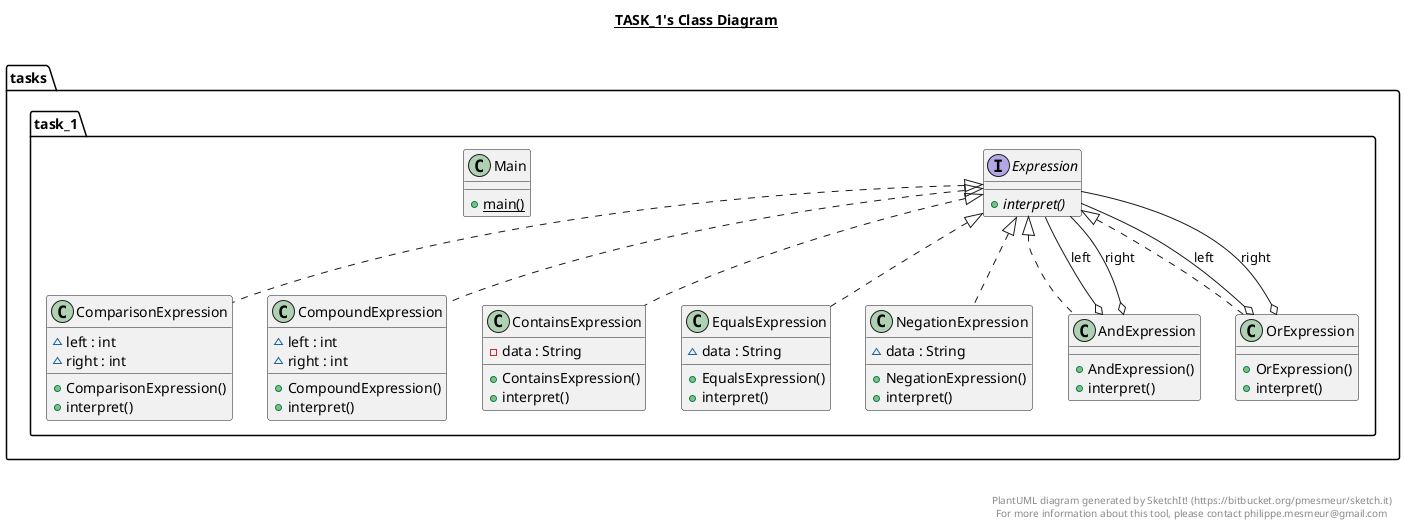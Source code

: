 @startuml

title __TASK_1's Class Diagram__\n

  namespace tasks.task_1 {
    class tasks.task_1.AndExpression {
        + AndExpression()
        + interpret()
    }
  }
  

  namespace tasks.task_1 {
    class tasks.task_1.ComparisonExpression {
        ~ left : int
        ~ right : int
        + ComparisonExpression()
        + interpret()
    }
  }
  

  namespace tasks.task_1 {
    class tasks.task_1.CompoundExpression {
        ~ left : int
        ~ right : int
        + CompoundExpression()
        + interpret()
    }
  }
  

  namespace tasks.task_1 {
    class tasks.task_1.ContainsExpression {
        - data : String
        + ContainsExpression()
        + interpret()
    }
  }
  

  namespace tasks.task_1 {
    class tasks.task_1.EqualsExpression {
        ~ data : String
        + EqualsExpression()
        + interpret()
    }
  }
  

  namespace tasks.task_1 {
    interface tasks.task_1.Expression {
        {abstract} + interpret()
    }
  }
  

  namespace tasks.task_1 {
    class tasks.task_1.Main {
        {static} + main()
    }
  }
  

  namespace tasks.task_1 {
    class tasks.task_1.NegationExpression {
        ~ data : String
        + NegationExpression()
        + interpret()
    }
  }
  

  namespace tasks.task_1 {
    class tasks.task_1.OrExpression {
        + OrExpression()
        + interpret()
    }
  }
  

  tasks.task_1.AndExpression .up.|> tasks.task_1.Expression
  tasks.task_1.AndExpression o-- tasks.task_1.Expression : left
  tasks.task_1.AndExpression o-- tasks.task_1.Expression : right
  tasks.task_1.ComparisonExpression .up.|> tasks.task_1.Expression
  tasks.task_1.CompoundExpression .up.|> tasks.task_1.Expression
  tasks.task_1.ContainsExpression .up.|> tasks.task_1.Expression
  tasks.task_1.EqualsExpression .up.|> tasks.task_1.Expression
  tasks.task_1.NegationExpression .up.|> tasks.task_1.Expression
  tasks.task_1.OrExpression .up.|> tasks.task_1.Expression
  tasks.task_1.OrExpression o-- tasks.task_1.Expression : left
  tasks.task_1.OrExpression o-- tasks.task_1.Expression : right


right footer


PlantUML diagram generated by SketchIt! (https://bitbucket.org/pmesmeur/sketch.it)
For more information about this tool, please contact philippe.mesmeur@gmail.com
endfooter

@enduml
